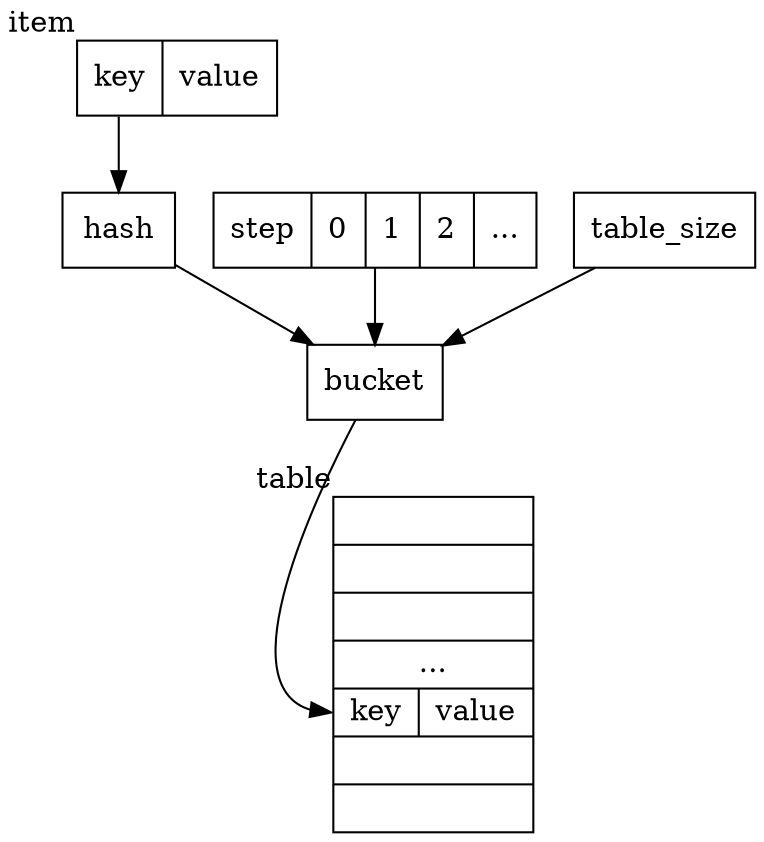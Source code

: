 digraph remap{
    node[shape=record]
    entry[xlabel="item" label="<k>key|<v>value"]
    step[label="step|0|1|2|..."]
    entry:k -> hash 
    step->bucket
    hash -> bucket -> hash_table:k
    hash_table[xlabel="table" label="{<f0>|<f1>|<f2>|<f3>...|{<k>key|<v>value}|<f11>|<f12>}"]
    table_size -> bucket
}